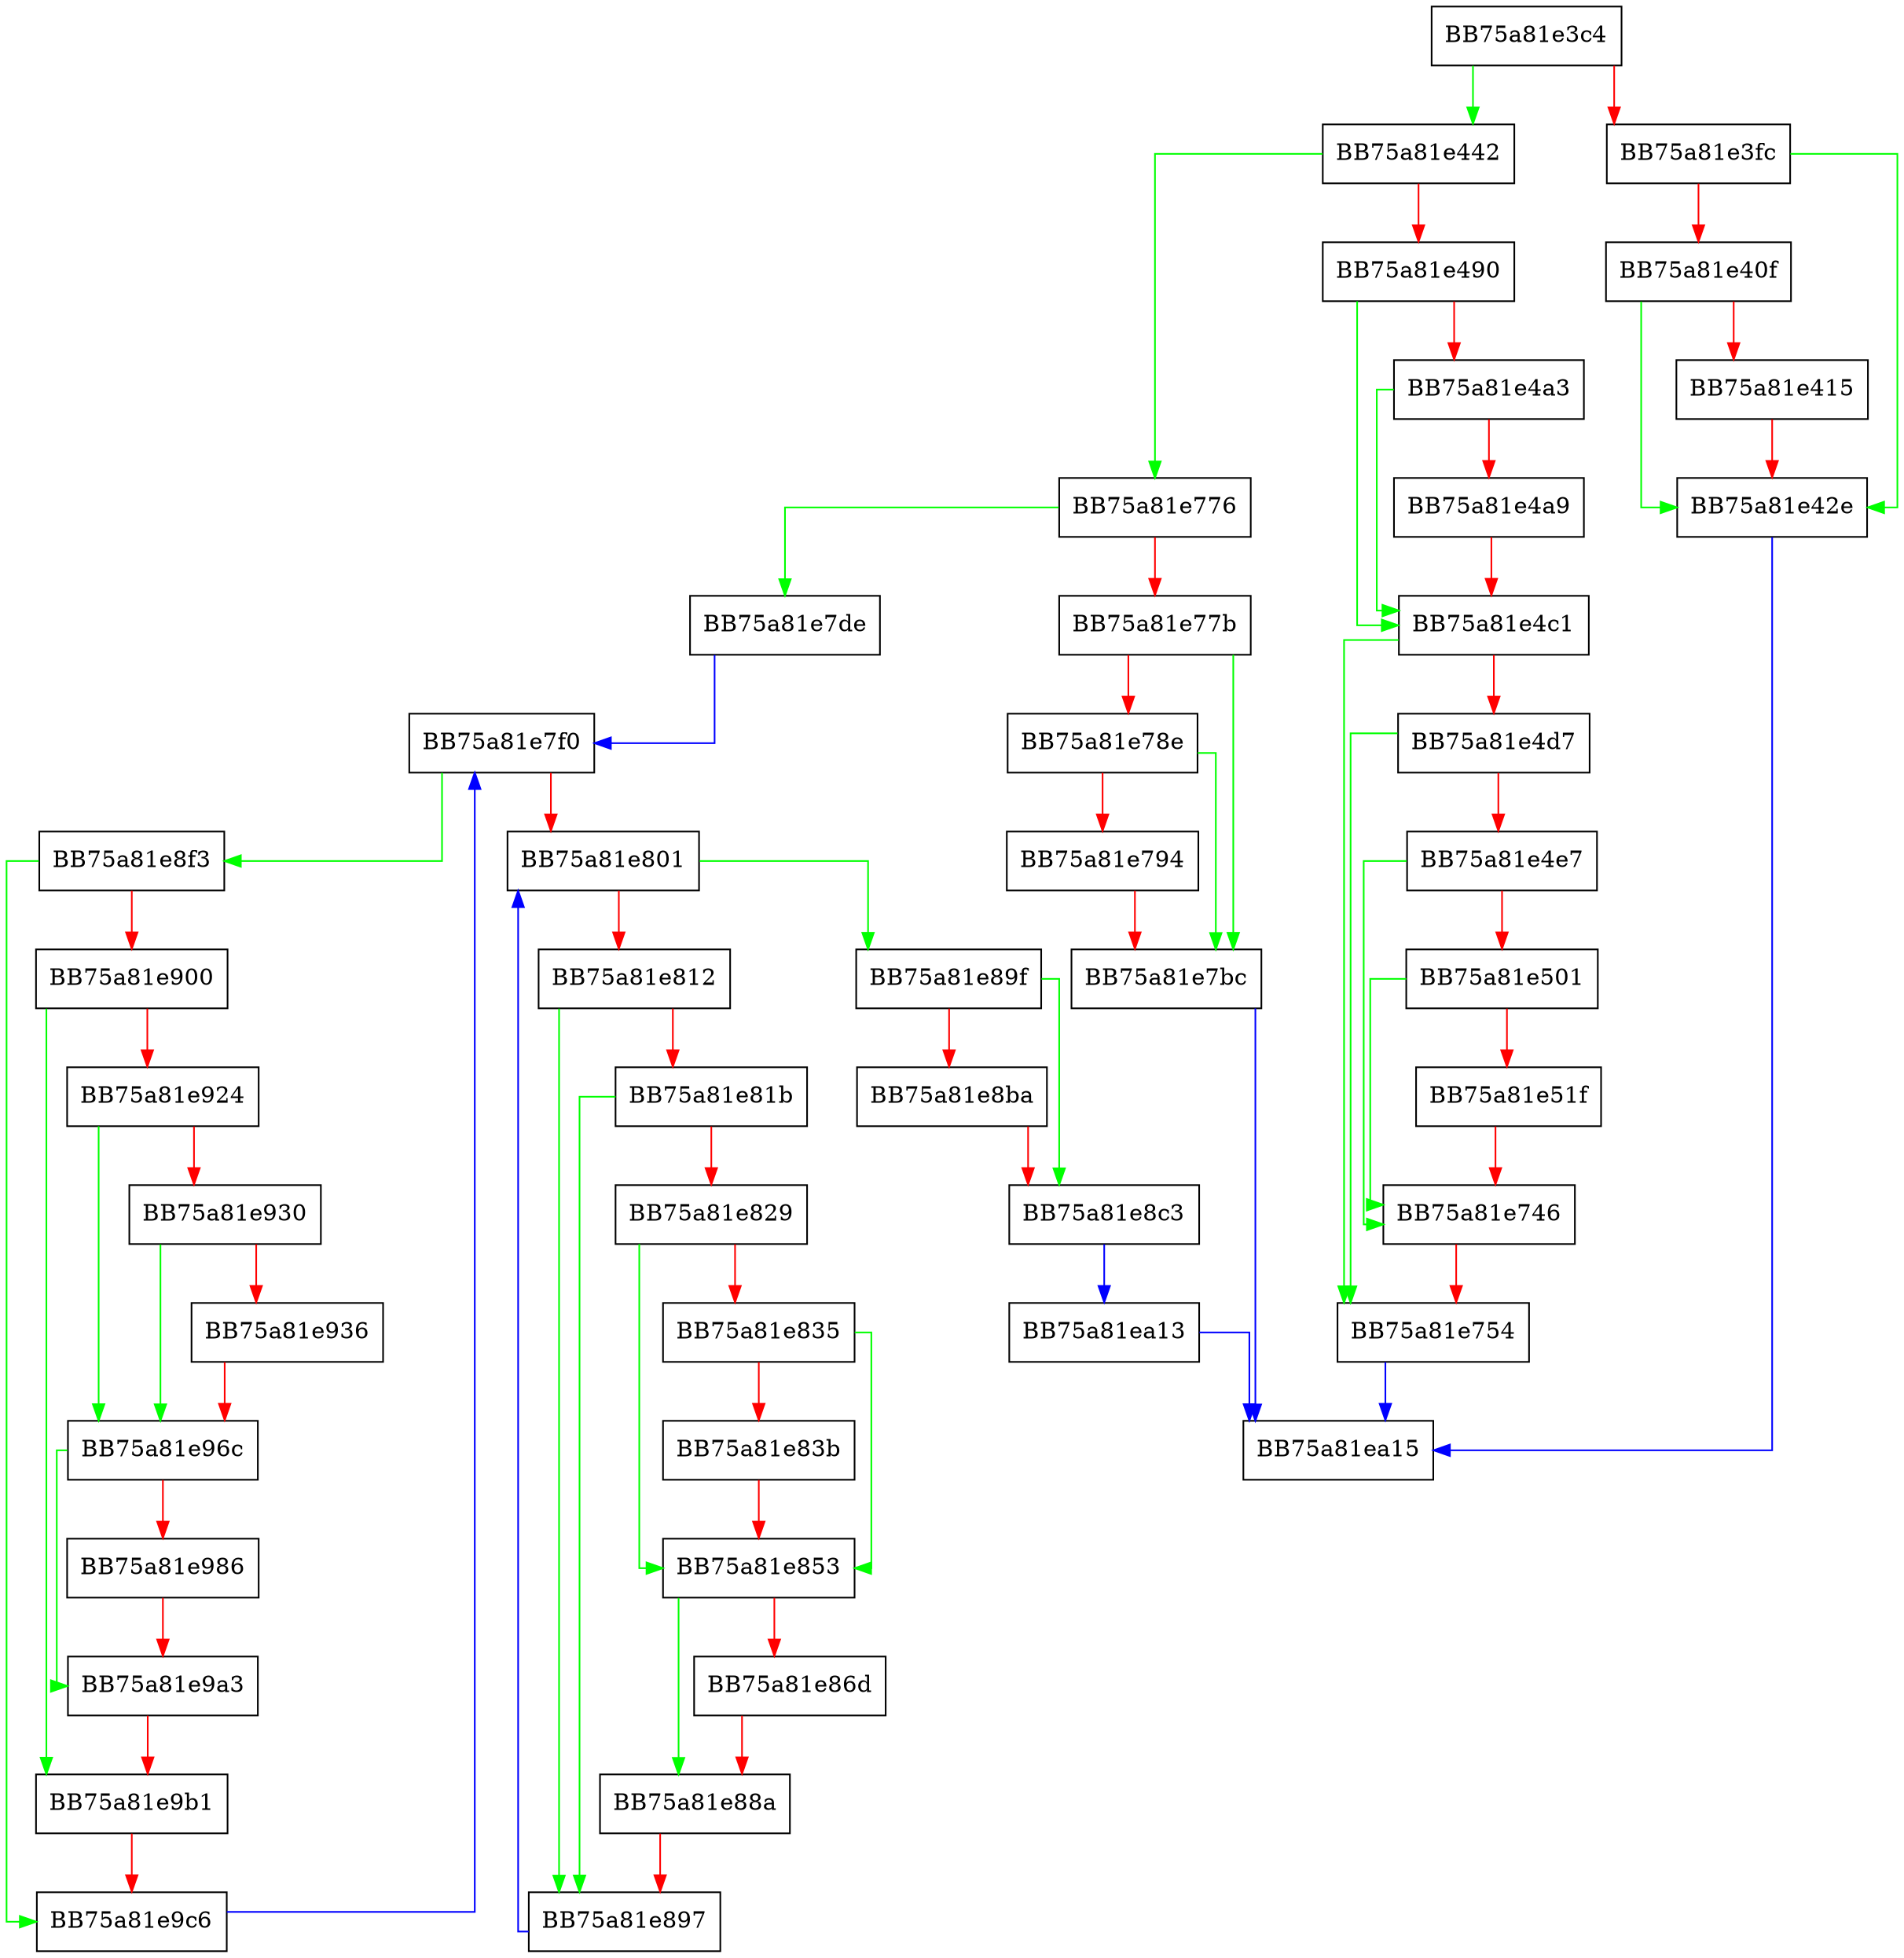 digraph QueueRtpNotification {
  node [shape="box"];
  graph [splines=ortho];
  BB75a81e3c4 -> BB75a81e442 [color="green"];
  BB75a81e3c4 -> BB75a81e3fc [color="red"];
  BB75a81e3fc -> BB75a81e42e [color="green"];
  BB75a81e3fc -> BB75a81e40f [color="red"];
  BB75a81e40f -> BB75a81e42e [color="green"];
  BB75a81e40f -> BB75a81e415 [color="red"];
  BB75a81e415 -> BB75a81e42e [color="red"];
  BB75a81e42e -> BB75a81ea15 [color="blue"];
  BB75a81e442 -> BB75a81e776 [color="green"];
  BB75a81e442 -> BB75a81e490 [color="red"];
  BB75a81e490 -> BB75a81e4c1 [color="green"];
  BB75a81e490 -> BB75a81e4a3 [color="red"];
  BB75a81e4a3 -> BB75a81e4c1 [color="green"];
  BB75a81e4a3 -> BB75a81e4a9 [color="red"];
  BB75a81e4a9 -> BB75a81e4c1 [color="red"];
  BB75a81e4c1 -> BB75a81e754 [color="green"];
  BB75a81e4c1 -> BB75a81e4d7 [color="red"];
  BB75a81e4d7 -> BB75a81e754 [color="green"];
  BB75a81e4d7 -> BB75a81e4e7 [color="red"];
  BB75a81e4e7 -> BB75a81e746 [color="green"];
  BB75a81e4e7 -> BB75a81e501 [color="red"];
  BB75a81e501 -> BB75a81e746 [color="green"];
  BB75a81e501 -> BB75a81e51f [color="red"];
  BB75a81e51f -> BB75a81e746 [color="red"];
  BB75a81e746 -> BB75a81e754 [color="red"];
  BB75a81e754 -> BB75a81ea15 [color="blue"];
  BB75a81e776 -> BB75a81e7de [color="green"];
  BB75a81e776 -> BB75a81e77b [color="red"];
  BB75a81e77b -> BB75a81e7bc [color="green"];
  BB75a81e77b -> BB75a81e78e [color="red"];
  BB75a81e78e -> BB75a81e7bc [color="green"];
  BB75a81e78e -> BB75a81e794 [color="red"];
  BB75a81e794 -> BB75a81e7bc [color="red"];
  BB75a81e7bc -> BB75a81ea15 [color="blue"];
  BB75a81e7de -> BB75a81e7f0 [color="blue"];
  BB75a81e7f0 -> BB75a81e8f3 [color="green"];
  BB75a81e7f0 -> BB75a81e801 [color="red"];
  BB75a81e801 -> BB75a81e89f [color="green"];
  BB75a81e801 -> BB75a81e812 [color="red"];
  BB75a81e812 -> BB75a81e897 [color="green"];
  BB75a81e812 -> BB75a81e81b [color="red"];
  BB75a81e81b -> BB75a81e897 [color="green"];
  BB75a81e81b -> BB75a81e829 [color="red"];
  BB75a81e829 -> BB75a81e853 [color="green"];
  BB75a81e829 -> BB75a81e835 [color="red"];
  BB75a81e835 -> BB75a81e853 [color="green"];
  BB75a81e835 -> BB75a81e83b [color="red"];
  BB75a81e83b -> BB75a81e853 [color="red"];
  BB75a81e853 -> BB75a81e88a [color="green"];
  BB75a81e853 -> BB75a81e86d [color="red"];
  BB75a81e86d -> BB75a81e88a [color="red"];
  BB75a81e88a -> BB75a81e897 [color="red"];
  BB75a81e897 -> BB75a81e801 [color="blue"];
  BB75a81e89f -> BB75a81e8c3 [color="green"];
  BB75a81e89f -> BB75a81e8ba [color="red"];
  BB75a81e8ba -> BB75a81e8c3 [color="red"];
  BB75a81e8c3 -> BB75a81ea13 [color="blue"];
  BB75a81e8f3 -> BB75a81e9c6 [color="green"];
  BB75a81e8f3 -> BB75a81e900 [color="red"];
  BB75a81e900 -> BB75a81e9b1 [color="green"];
  BB75a81e900 -> BB75a81e924 [color="red"];
  BB75a81e924 -> BB75a81e96c [color="green"];
  BB75a81e924 -> BB75a81e930 [color="red"];
  BB75a81e930 -> BB75a81e96c [color="green"];
  BB75a81e930 -> BB75a81e936 [color="red"];
  BB75a81e936 -> BB75a81e96c [color="red"];
  BB75a81e96c -> BB75a81e9a3 [color="green"];
  BB75a81e96c -> BB75a81e986 [color="red"];
  BB75a81e986 -> BB75a81e9a3 [color="red"];
  BB75a81e9a3 -> BB75a81e9b1 [color="red"];
  BB75a81e9b1 -> BB75a81e9c6 [color="red"];
  BB75a81e9c6 -> BB75a81e7f0 [color="blue"];
  BB75a81ea13 -> BB75a81ea15 [color="blue"];
}